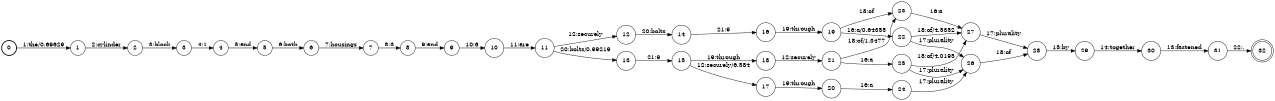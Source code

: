 digraph FST {
rankdir = LR;
size = "8.5,11";
label = "";
center = 1;
orientation = Portrait;
ranksep = "0.4";
nodesep = "0.25";
0 [label = "0", shape = circle, style = bold, fontsize = 14]
	0 -> 1 [label = "1:the/0.69629", fontsize = 14];
1 [label = "1", shape = circle, style = solid, fontsize = 14]
	1 -> 2 [label = "2:cylinder", fontsize = 14];
2 [label = "2", shape = circle, style = solid, fontsize = 14]
	2 -> 3 [label = "3:block", fontsize = 14];
3 [label = "3", shape = circle, style = solid, fontsize = 14]
	3 -> 4 [label = "4:1", fontsize = 14];
4 [label = "4", shape = circle, style = solid, fontsize = 14]
	4 -> 5 [label = "5:and", fontsize = 14];
5 [label = "5", shape = circle, style = solid, fontsize = 14]
	5 -> 6 [label = "6:both", fontsize = 14];
6 [label = "6", shape = circle, style = solid, fontsize = 14]
	6 -> 7 [label = "7:housings", fontsize = 14];
7 [label = "7", shape = circle, style = solid, fontsize = 14]
	7 -> 8 [label = "8:3", fontsize = 14];
8 [label = "8", shape = circle, style = solid, fontsize = 14]
	8 -> 9 [label = "9:and", fontsize = 14];
9 [label = "9", shape = circle, style = solid, fontsize = 14]
	9 -> 10 [label = "10:6", fontsize = 14];
10 [label = "10", shape = circle, style = solid, fontsize = 14]
	10 -> 11 [label = "11:are", fontsize = 14];
11 [label = "11", shape = circle, style = solid, fontsize = 14]
	11 -> 12 [label = "12:securely", fontsize = 14];
	11 -> 13 [label = "20:bolts/0.99219", fontsize = 14];
12 [label = "12", shape = circle, style = solid, fontsize = 14]
	12 -> 14 [label = "20:bolts", fontsize = 14];
13 [label = "13", shape = circle, style = solid, fontsize = 14]
	13 -> 15 [label = "21:9", fontsize = 14];
14 [label = "14", shape = circle, style = solid, fontsize = 14]
	14 -> 16 [label = "21:9", fontsize = 14];
15 [label = "15", shape = circle, style = solid, fontsize = 14]
	15 -> 17 [label = "12:securely/6.584", fontsize = 14];
	15 -> 18 [label = "19:through", fontsize = 14];
16 [label = "16", shape = circle, style = solid, fontsize = 14]
	16 -> 19 [label = "19:through", fontsize = 14];
17 [label = "17", shape = circle, style = solid, fontsize = 14]
	17 -> 20 [label = "19:through", fontsize = 14];
18 [label = "18", shape = circle, style = solid, fontsize = 14]
	18 -> 21 [label = "12:securely", fontsize = 14];
19 [label = "19", shape = circle, style = solid, fontsize = 14]
	19 -> 22 [label = "16:a/0.64355", fontsize = 14];
	19 -> 23 [label = "18:of", fontsize = 14];
20 [label = "20", shape = circle, style = solid, fontsize = 14]
	20 -> 24 [label = "16:a", fontsize = 14];
21 [label = "21", shape = circle, style = solid, fontsize = 14]
	21 -> 25 [label = "16:a", fontsize = 14];
	21 -> 23 [label = "18:of/1.3477", fontsize = 14];
22 [label = "22", shape = circle, style = solid, fontsize = 14]
	22 -> 26 [label = "17:plurality", fontsize = 14];
	22 -> 27 [label = "18:of/4.5352", fontsize = 14];
23 [label = "23", shape = circle, style = solid, fontsize = 14]
	23 -> 27 [label = "16:a", fontsize = 14];
24 [label = "24", shape = circle, style = solid, fontsize = 14]
	24 -> 26 [label = "17:plurality", fontsize = 14];
25 [label = "25", shape = circle, style = solid, fontsize = 14]
	25 -> 26 [label = "17:plurality", fontsize = 14];
	25 -> 27 [label = "18:of/4.0195", fontsize = 14];
26 [label = "26", shape = circle, style = solid, fontsize = 14]
	26 -> 28 [label = "18:of", fontsize = 14];
27 [label = "27", shape = circle, style = solid, fontsize = 14]
	27 -> 28 [label = "17:plurality", fontsize = 14];
28 [label = "28", shape = circle, style = solid, fontsize = 14]
	28 -> 29 [label = "15:by", fontsize = 14];
29 [label = "29", shape = circle, style = solid, fontsize = 14]
	29 -> 30 [label = "14:together", fontsize = 14];
30 [label = "30", shape = circle, style = solid, fontsize = 14]
	30 -> 31 [label = "13:fastened", fontsize = 14];
31 [label = "31", shape = circle, style = solid, fontsize = 14]
	31 -> 32 [label = "22:.", fontsize = 14];
32 [label = "32", shape = doublecircle, style = solid, fontsize = 14]
}
